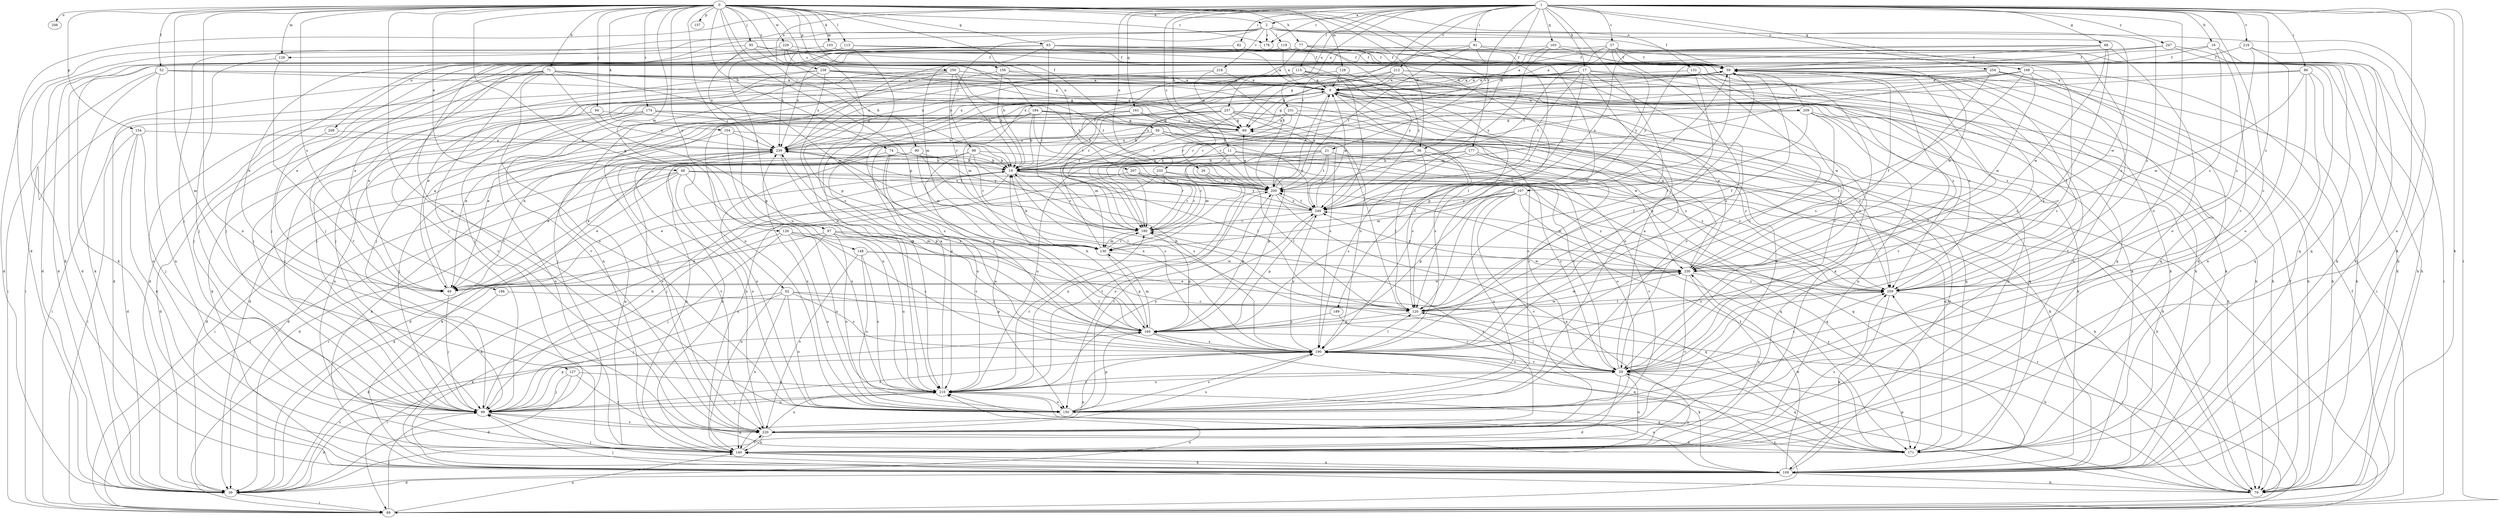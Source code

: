 strict digraph  {
0;
1;
2;
9;
11;
16;
17;
19;
21;
26;
27;
29;
36;
39;
48;
49;
52;
58;
59;
62;
63;
68;
69;
71;
74;
77;
79;
80;
81;
82;
86;
89;
94;
95;
97;
98;
99;
103;
104;
107;
109;
113;
115;
119;
120;
126;
127;
128;
129;
130;
131;
140;
148;
150;
154;
156;
157;
160;
161;
163;
168;
171;
174;
177;
178;
180;
184;
186;
189;
190;
200;
206;
207;
208;
209;
210;
212;
216;
218;
220;
229;
230;
231;
233;
237;
238;
239;
247;
249;
250;
254;
259;
0 -> 2  [label=a];
0 -> 36  [label=d];
0 -> 48  [label=e];
0 -> 52  [label=f];
0 -> 58  [label=f];
0 -> 62  [label=g];
0 -> 63  [label=g];
0 -> 71  [label=h];
0 -> 74  [label=h];
0 -> 77  [label=h];
0 -> 80  [label=i];
0 -> 94  [label=j];
0 -> 95  [label=j];
0 -> 97  [label=j];
0 -> 103  [label=k];
0 -> 104  [label=k];
0 -> 113  [label=l];
0 -> 126  [label=m];
0 -> 127  [label=m];
0 -> 128  [label=m];
0 -> 129  [label=m];
0 -> 131  [label=n];
0 -> 140  [label=n];
0 -> 148  [label=o];
0 -> 150  [label=o];
0 -> 154  [label=p];
0 -> 156  [label=p];
0 -> 157  [label=p];
0 -> 160  [label=p];
0 -> 174  [label=r];
0 -> 177  [label=r];
0 -> 178  [label=r];
0 -> 184  [label=s];
0 -> 186  [label=s];
0 -> 189  [label=s];
0 -> 206  [label=u];
0 -> 207  [label=u];
0 -> 229  [label=w];
0 -> 250  [label=z];
1 -> 2  [label=a];
1 -> 11  [label=b];
1 -> 16  [label=b];
1 -> 17  [label=b];
1 -> 21  [label=c];
1 -> 26  [label=c];
1 -> 27  [label=c];
1 -> 29  [label=c];
1 -> 36  [label=d];
1 -> 39  [label=d];
1 -> 68  [label=g];
1 -> 79  [label=h];
1 -> 81  [label=i];
1 -> 82  [label=i];
1 -> 86  [label=i];
1 -> 89  [label=i];
1 -> 107  [label=k];
1 -> 115  [label=l];
1 -> 140  [label=n];
1 -> 150  [label=o];
1 -> 161  [label=q];
1 -> 163  [label=q];
1 -> 168  [label=q];
1 -> 178  [label=r];
1 -> 200  [label=t];
1 -> 212  [label=v];
1 -> 216  [label=v];
1 -> 231  [label=x];
1 -> 233  [label=x];
1 -> 237  [label=x];
1 -> 238  [label=x];
1 -> 247  [label=y];
1 -> 254  [label=z];
1 -> 259  [label=z];
2 -> 59  [label=f];
2 -> 98  [label=j];
2 -> 99  [label=j];
2 -> 109  [label=k];
2 -> 119  [label=l];
2 -> 129  [label=m];
2 -> 178  [label=r];
2 -> 208  [label=u];
2 -> 218  [label=v];
2 -> 230  [label=w];
2 -> 259  [label=z];
9 -> 69  [label=g];
9 -> 130  [label=m];
9 -> 150  [label=o];
9 -> 200  [label=t];
9 -> 209  [label=u];
9 -> 210  [label=u];
9 -> 220  [label=v];
9 -> 230  [label=w];
11 -> 19  [label=b];
11 -> 29  [label=c];
11 -> 39  [label=d];
11 -> 130  [label=m];
11 -> 150  [label=o];
11 -> 160  [label=p];
16 -> 29  [label=c];
16 -> 59  [label=f];
16 -> 109  [label=k];
16 -> 249  [label=y];
16 -> 259  [label=z];
17 -> 9  [label=a];
17 -> 99  [label=j];
17 -> 109  [label=k];
17 -> 150  [label=o];
17 -> 180  [label=r];
17 -> 190  [label=s];
17 -> 200  [label=t];
17 -> 220  [label=v];
17 -> 249  [label=y];
19 -> 59  [label=f];
19 -> 79  [label=h];
19 -> 99  [label=j];
19 -> 109  [label=k];
19 -> 120  [label=l];
19 -> 140  [label=n];
19 -> 171  [label=q];
19 -> 180  [label=r];
19 -> 200  [label=t];
21 -> 19  [label=b];
21 -> 109  [label=k];
21 -> 180  [label=r];
21 -> 200  [label=t];
21 -> 210  [label=u];
21 -> 249  [label=y];
21 -> 259  [label=z];
26 -> 120  [label=l];
26 -> 150  [label=o];
26 -> 200  [label=t];
27 -> 9  [label=a];
27 -> 19  [label=b];
27 -> 29  [label=c];
27 -> 59  [label=f];
27 -> 99  [label=j];
27 -> 190  [label=s];
27 -> 249  [label=y];
27 -> 259  [label=z];
29 -> 9  [label=a];
29 -> 39  [label=d];
29 -> 59  [label=f];
29 -> 120  [label=l];
29 -> 140  [label=n];
29 -> 171  [label=q];
29 -> 190  [label=s];
29 -> 210  [label=u];
29 -> 259  [label=z];
36 -> 19  [label=b];
36 -> 49  [label=e];
36 -> 120  [label=l];
36 -> 180  [label=r];
36 -> 220  [label=v];
36 -> 259  [label=z];
39 -> 89  [label=i];
39 -> 190  [label=s];
39 -> 210  [label=u];
48 -> 39  [label=d];
48 -> 49  [label=e];
48 -> 79  [label=h];
48 -> 89  [label=i];
48 -> 150  [label=o];
48 -> 200  [label=t];
48 -> 210  [label=u];
48 -> 259  [label=z];
49 -> 9  [label=a];
49 -> 99  [label=j];
49 -> 230  [label=w];
52 -> 9  [label=a];
52 -> 89  [label=i];
52 -> 109  [label=k];
52 -> 140  [label=n];
52 -> 200  [label=t];
52 -> 259  [label=z];
58 -> 79  [label=h];
58 -> 130  [label=m];
58 -> 200  [label=t];
58 -> 220  [label=v];
58 -> 239  [label=x];
58 -> 249  [label=y];
58 -> 259  [label=z];
59 -> 9  [label=a];
59 -> 29  [label=c];
59 -> 99  [label=j];
59 -> 160  [label=p];
59 -> 171  [label=q];
59 -> 180  [label=r];
62 -> 99  [label=j];
62 -> 109  [label=k];
62 -> 120  [label=l];
62 -> 140  [label=n];
62 -> 150  [label=o];
62 -> 160  [label=p];
62 -> 190  [label=s];
63 -> 9  [label=a];
63 -> 59  [label=f];
63 -> 79  [label=h];
63 -> 99  [label=j];
63 -> 130  [label=m];
63 -> 171  [label=q];
63 -> 180  [label=r];
63 -> 220  [label=v];
63 -> 230  [label=w];
63 -> 239  [label=x];
68 -> 59  [label=f];
68 -> 99  [label=j];
68 -> 150  [label=o];
68 -> 190  [label=s];
68 -> 230  [label=w];
68 -> 249  [label=y];
69 -> 239  [label=x];
71 -> 9  [label=a];
71 -> 69  [label=g];
71 -> 89  [label=i];
71 -> 99  [label=j];
71 -> 130  [label=m];
71 -> 140  [label=n];
71 -> 150  [label=o];
71 -> 160  [label=p];
71 -> 220  [label=v];
71 -> 259  [label=z];
74 -> 19  [label=b];
74 -> 120  [label=l];
74 -> 150  [label=o];
74 -> 160  [label=p];
74 -> 210  [label=u];
74 -> 249  [label=y];
77 -> 49  [label=e];
77 -> 59  [label=f];
77 -> 171  [label=q];
77 -> 200  [label=t];
77 -> 239  [label=x];
77 -> 249  [label=y];
79 -> 59  [label=f];
79 -> 99  [label=j];
79 -> 160  [label=p];
79 -> 180  [label=r];
79 -> 190  [label=s];
80 -> 19  [label=b];
80 -> 49  [label=e];
80 -> 89  [label=i];
80 -> 130  [label=m];
80 -> 190  [label=s];
81 -> 59  [label=f];
81 -> 69  [label=g];
81 -> 79  [label=h];
81 -> 120  [label=l];
81 -> 200  [label=t];
81 -> 210  [label=u];
82 -> 59  [label=f];
82 -> 99  [label=j];
86 -> 9  [label=a];
86 -> 79  [label=h];
86 -> 140  [label=n];
86 -> 171  [label=q];
86 -> 230  [label=w];
86 -> 239  [label=x];
89 -> 29  [label=c];
89 -> 59  [label=f];
89 -> 99  [label=j];
89 -> 140  [label=n];
89 -> 259  [label=z];
94 -> 69  [label=g];
94 -> 99  [label=j];
94 -> 239  [label=x];
95 -> 19  [label=b];
95 -> 29  [label=c];
95 -> 39  [label=d];
95 -> 59  [label=f];
95 -> 239  [label=x];
97 -> 29  [label=c];
97 -> 49  [label=e];
97 -> 130  [label=m];
97 -> 140  [label=n];
97 -> 150  [label=o];
97 -> 190  [label=s];
97 -> 210  [label=u];
98 -> 19  [label=b];
98 -> 29  [label=c];
98 -> 39  [label=d];
98 -> 140  [label=n];
98 -> 150  [label=o];
98 -> 180  [label=r];
98 -> 190  [label=s];
99 -> 19  [label=b];
99 -> 39  [label=d];
99 -> 160  [label=p];
99 -> 171  [label=q];
99 -> 190  [label=s];
99 -> 210  [label=u];
99 -> 220  [label=v];
103 -> 49  [label=e];
103 -> 59  [label=f];
104 -> 99  [label=j];
104 -> 210  [label=u];
104 -> 239  [label=x];
104 -> 259  [label=z];
107 -> 39  [label=d];
107 -> 130  [label=m];
107 -> 150  [label=o];
107 -> 160  [label=p];
107 -> 171  [label=q];
107 -> 220  [label=v];
107 -> 230  [label=w];
107 -> 249  [label=y];
109 -> 39  [label=d];
109 -> 69  [label=g];
109 -> 79  [label=h];
109 -> 99  [label=j];
109 -> 140  [label=n];
109 -> 210  [label=u];
109 -> 230  [label=w];
109 -> 249  [label=y];
113 -> 29  [label=c];
113 -> 39  [label=d];
113 -> 59  [label=f];
113 -> 190  [label=s];
113 -> 210  [label=u];
113 -> 249  [label=y];
115 -> 9  [label=a];
115 -> 29  [label=c];
115 -> 39  [label=d];
115 -> 49  [label=e];
115 -> 109  [label=k];
115 -> 180  [label=r];
115 -> 239  [label=x];
115 -> 249  [label=y];
119 -> 9  [label=a];
119 -> 39  [label=d];
119 -> 59  [label=f];
119 -> 109  [label=k];
119 -> 120  [label=l];
120 -> 19  [label=b];
120 -> 59  [label=f];
120 -> 79  [label=h];
120 -> 160  [label=p];
120 -> 230  [label=w];
120 -> 259  [label=z];
126 -> 99  [label=j];
126 -> 109  [label=k];
126 -> 130  [label=m];
126 -> 150  [label=o];
126 -> 190  [label=s];
126 -> 210  [label=u];
127 -> 39  [label=d];
127 -> 99  [label=j];
127 -> 210  [label=u];
127 -> 220  [label=v];
128 -> 9  [label=a];
128 -> 120  [label=l];
128 -> 239  [label=x];
129 -> 99  [label=j];
129 -> 220  [label=v];
130 -> 19  [label=b];
130 -> 59  [label=f];
130 -> 160  [label=p];
130 -> 180  [label=r];
130 -> 230  [label=w];
131 -> 9  [label=a];
131 -> 29  [label=c];
131 -> 120  [label=l];
131 -> 230  [label=w];
140 -> 9  [label=a];
140 -> 109  [label=k];
140 -> 220  [label=v];
140 -> 259  [label=z];
148 -> 150  [label=o];
148 -> 171  [label=q];
148 -> 210  [label=u];
148 -> 220  [label=v];
148 -> 230  [label=w];
150 -> 160  [label=p];
150 -> 190  [label=s];
150 -> 200  [label=t];
150 -> 239  [label=x];
154 -> 39  [label=d];
154 -> 89  [label=i];
154 -> 99  [label=j];
154 -> 140  [label=n];
154 -> 239  [label=x];
156 -> 9  [label=a];
156 -> 19  [label=b];
156 -> 79  [label=h];
156 -> 140  [label=n];
160 -> 19  [label=b];
160 -> 89  [label=i];
160 -> 130  [label=m];
160 -> 171  [label=q];
160 -> 190  [label=s];
160 -> 230  [label=w];
160 -> 239  [label=x];
161 -> 19  [label=b];
161 -> 39  [label=d];
161 -> 49  [label=e];
161 -> 69  [label=g];
161 -> 171  [label=q];
161 -> 190  [label=s];
163 -> 9  [label=a];
163 -> 39  [label=d];
163 -> 59  [label=f];
163 -> 79  [label=h];
163 -> 249  [label=y];
168 -> 9  [label=a];
168 -> 79  [label=h];
168 -> 120  [label=l];
168 -> 130  [label=m];
168 -> 171  [label=q];
168 -> 180  [label=r];
168 -> 230  [label=w];
171 -> 200  [label=t];
171 -> 210  [label=u];
174 -> 19  [label=b];
174 -> 69  [label=g];
174 -> 89  [label=i];
174 -> 109  [label=k];
174 -> 140  [label=n];
174 -> 190  [label=s];
177 -> 19  [label=b];
177 -> 29  [label=c];
177 -> 140  [label=n];
177 -> 171  [label=q];
177 -> 190  [label=s];
180 -> 130  [label=m];
180 -> 160  [label=p];
184 -> 19  [label=b];
184 -> 49  [label=e];
184 -> 69  [label=g];
184 -> 140  [label=n];
184 -> 190  [label=s];
184 -> 200  [label=t];
184 -> 230  [label=w];
184 -> 259  [label=z];
186 -> 39  [label=d];
186 -> 120  [label=l];
189 -> 29  [label=c];
189 -> 160  [label=p];
190 -> 29  [label=c];
190 -> 59  [label=f];
190 -> 109  [label=k];
190 -> 120  [label=l];
190 -> 140  [label=n];
190 -> 239  [label=x];
190 -> 249  [label=y];
200 -> 9  [label=a];
200 -> 69  [label=g];
200 -> 140  [label=n];
200 -> 160  [label=p];
200 -> 210  [label=u];
200 -> 249  [label=y];
207 -> 89  [label=i];
207 -> 171  [label=q];
207 -> 180  [label=r];
207 -> 200  [label=t];
207 -> 249  [label=y];
208 -> 39  [label=d];
208 -> 239  [label=x];
209 -> 59  [label=f];
209 -> 69  [label=g];
209 -> 79  [label=h];
209 -> 109  [label=k];
209 -> 120  [label=l];
209 -> 140  [label=n];
209 -> 190  [label=s];
210 -> 9  [label=a];
210 -> 29  [label=c];
210 -> 99  [label=j];
210 -> 150  [label=o];
210 -> 171  [label=q];
210 -> 180  [label=r];
210 -> 200  [label=t];
210 -> 249  [label=y];
212 -> 9  [label=a];
212 -> 69  [label=g];
212 -> 109  [label=k];
212 -> 171  [label=q];
212 -> 180  [label=r];
212 -> 239  [label=x];
212 -> 259  [label=z];
216 -> 59  [label=f];
216 -> 109  [label=k];
216 -> 150  [label=o];
216 -> 259  [label=z];
218 -> 9  [label=a];
218 -> 69  [label=g];
218 -> 239  [label=x];
220 -> 9  [label=a];
220 -> 59  [label=f];
220 -> 140  [label=n];
220 -> 171  [label=q];
220 -> 180  [label=r];
220 -> 190  [label=s];
220 -> 210  [label=u];
220 -> 239  [label=x];
229 -> 59  [label=f];
229 -> 69  [label=g];
229 -> 109  [label=k];
229 -> 160  [label=p];
230 -> 9  [label=a];
230 -> 49  [label=e];
230 -> 59  [label=f];
230 -> 140  [label=n];
230 -> 220  [label=v];
230 -> 249  [label=y];
230 -> 259  [label=z];
231 -> 19  [label=b];
231 -> 69  [label=g];
231 -> 120  [label=l];
231 -> 140  [label=n];
231 -> 239  [label=x];
233 -> 49  [label=e];
233 -> 89  [label=i];
233 -> 180  [label=r];
233 -> 200  [label=t];
237 -> 19  [label=b];
237 -> 49  [label=e];
237 -> 69  [label=g];
237 -> 99  [label=j];
237 -> 120  [label=l];
237 -> 171  [label=q];
237 -> 190  [label=s];
237 -> 210  [label=u];
237 -> 259  [label=z];
238 -> 9  [label=a];
238 -> 49  [label=e];
238 -> 69  [label=g];
238 -> 99  [label=j];
238 -> 109  [label=k];
238 -> 150  [label=o];
238 -> 220  [label=v];
238 -> 239  [label=x];
239 -> 19  [label=b];
239 -> 39  [label=d];
239 -> 109  [label=k];
239 -> 140  [label=n];
239 -> 160  [label=p];
239 -> 220  [label=v];
247 -> 49  [label=e];
247 -> 59  [label=f];
247 -> 89  [label=i];
247 -> 109  [label=k];
247 -> 200  [label=t];
249 -> 9  [label=a];
249 -> 59  [label=f];
249 -> 160  [label=p];
249 -> 180  [label=r];
249 -> 200  [label=t];
249 -> 239  [label=x];
250 -> 9  [label=a];
250 -> 19  [label=b];
250 -> 39  [label=d];
250 -> 79  [label=h];
250 -> 99  [label=j];
250 -> 150  [label=o];
250 -> 180  [label=r];
250 -> 200  [label=t];
254 -> 9  [label=a];
254 -> 79  [label=h];
254 -> 89  [label=i];
254 -> 99  [label=j];
254 -> 140  [label=n];
254 -> 180  [label=r];
254 -> 190  [label=s];
259 -> 59  [label=f];
259 -> 89  [label=i];
259 -> 109  [label=k];
259 -> 120  [label=l];
}
